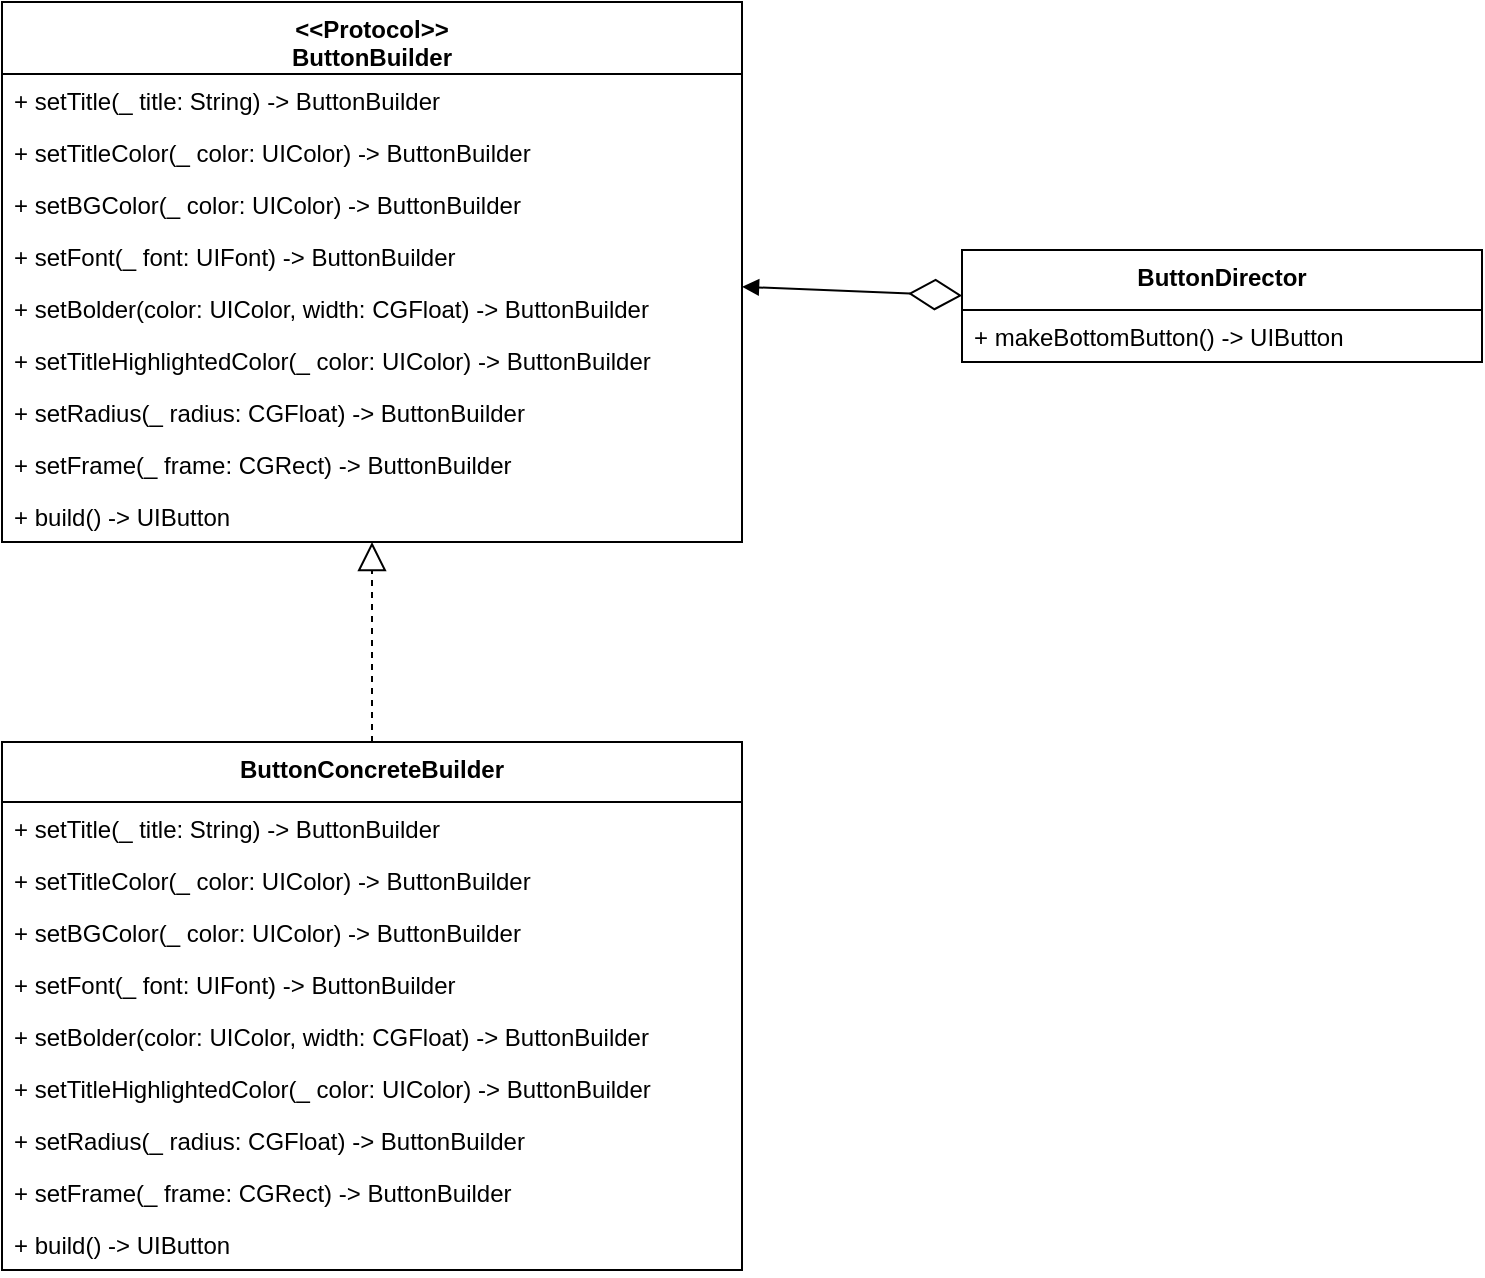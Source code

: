<mxfile version="13.7.9" type="device"><diagram id="rFGA2lZrxEe51eHB0kH6" name="페이지-1"><mxGraphModel dx="837" dy="836" grid="1" gridSize="10" guides="1" tooltips="1" connect="1" arrows="1" fold="1" page="1" pageScale="1" pageWidth="1169" pageHeight="827" math="0" shadow="0"><root><mxCell id="0"/><mxCell id="1" parent="0"/><mxCell id="UgP7WKz2ddseYL00N6ri-17" value="" style="endArrow=block;dashed=1;endFill=0;endSize=12;html=1;" parent="1" source="Xo1tOkNDxyzp-cnYck4k-1" target="UgP7WKz2ddseYL00N6ri-2" edge="1"><mxGeometry width="160" relative="1" as="geometry"><mxPoint x="345" y="450" as="sourcePoint"/><mxPoint x="170" y="400" as="targetPoint"/></mxGeometry></mxCell><mxCell id="UgP7WKz2ddseYL00N6ri-26" value="" style="endArrow=diamondThin;endFill=0;endSize=24;html=1;startArrow=block;startFill=1;" parent="1" source="UgP7WKz2ddseYL00N6ri-2" target="UgP7WKz2ddseYL00N6ri-18" edge="1"><mxGeometry width="160" relative="1" as="geometry"><mxPoint x="580" y="410" as="sourcePoint"/><mxPoint x="620" y="260" as="targetPoint"/></mxGeometry></mxCell><mxCell id="UgP7WKz2ddseYL00N6ri-2" value="&lt;&lt;Protocol&gt;&gt;&#10;ButtonBuilder" style="swimlane;fontStyle=1;align=center;verticalAlign=top;childLayout=stackLayout;horizontal=1;startSize=36;horizontalStack=0;resizeParent=1;resizeParentMax=0;resizeLast=0;collapsible=1;marginBottom=0;" parent="1" vertex="1"><mxGeometry x="160" y="100" width="370" height="270" as="geometry"/></mxCell><mxCell id="UgP7WKz2ddseYL00N6ri-5" value="+ setTitle(_ title: String) -&gt; ButtonBuilder" style="text;strokeColor=none;fillColor=none;align=left;verticalAlign=top;spacingLeft=4;spacingRight=4;overflow=hidden;rotatable=0;points=[[0,0.5],[1,0.5]];portConstraint=eastwest;" parent="UgP7WKz2ddseYL00N6ri-2" vertex="1"><mxGeometry y="36" width="370" height="26" as="geometry"/></mxCell><mxCell id="UgP7WKz2ddseYL00N6ri-6" value="+ setTitleColor(_ color: UIColor) -&gt; ButtonBuilder" style="text;strokeColor=none;fillColor=none;align=left;verticalAlign=top;spacingLeft=4;spacingRight=4;overflow=hidden;rotatable=0;points=[[0,0.5],[1,0.5]];portConstraint=eastwest;" parent="UgP7WKz2ddseYL00N6ri-2" vertex="1"><mxGeometry y="62" width="370" height="26" as="geometry"/></mxCell><mxCell id="UgP7WKz2ddseYL00N6ri-7" value="+ setBGColor(_ color: UIColor) -&gt; ButtonBuilder" style="text;strokeColor=none;fillColor=none;align=left;verticalAlign=top;spacingLeft=4;spacingRight=4;overflow=hidden;rotatable=0;points=[[0,0.5],[1,0.5]];portConstraint=eastwest;" parent="UgP7WKz2ddseYL00N6ri-2" vertex="1"><mxGeometry y="88" width="370" height="26" as="geometry"/></mxCell><mxCell id="UgP7WKz2ddseYL00N6ri-8" value="+ setFont(_ font: UIFont) -&gt; ButtonBuilder" style="text;strokeColor=none;fillColor=none;align=left;verticalAlign=top;spacingLeft=4;spacingRight=4;overflow=hidden;rotatable=0;points=[[0,0.5],[1,0.5]];portConstraint=eastwest;" parent="UgP7WKz2ddseYL00N6ri-2" vertex="1"><mxGeometry y="114" width="370" height="26" as="geometry"/></mxCell><mxCell id="UgP7WKz2ddseYL00N6ri-35" value="+ setBolder(color: UIColor, width: CGFloat) -&gt; ButtonBuilder" style="text;strokeColor=none;fillColor=none;align=left;verticalAlign=top;spacingLeft=4;spacingRight=4;overflow=hidden;rotatable=0;points=[[0,0.5],[1,0.5]];portConstraint=eastwest;" parent="UgP7WKz2ddseYL00N6ri-2" vertex="1"><mxGeometry y="140" width="370" height="26" as="geometry"/></mxCell><mxCell id="UgP7WKz2ddseYL00N6ri-34" value="+ setTitleHighlightedColor(_ color: UIColor) -&gt; ButtonBuilder" style="text;strokeColor=none;fillColor=none;align=left;verticalAlign=top;spacingLeft=4;spacingRight=4;overflow=hidden;rotatable=0;points=[[0,0.5],[1,0.5]];portConstraint=eastwest;" parent="UgP7WKz2ddseYL00N6ri-2" vertex="1"><mxGeometry y="166" width="370" height="26" as="geometry"/></mxCell><mxCell id="UgP7WKz2ddseYL00N6ri-33" value="+ setRadius(_ radius: CGFloat) -&gt; ButtonBuilder" style="text;strokeColor=none;fillColor=none;align=left;verticalAlign=top;spacingLeft=4;spacingRight=4;overflow=hidden;rotatable=0;points=[[0,0.5],[1,0.5]];portConstraint=eastwest;" parent="UgP7WKz2ddseYL00N6ri-2" vertex="1"><mxGeometry y="192" width="370" height="26" as="geometry"/></mxCell><mxCell id="UgP7WKz2ddseYL00N6ri-32" value="+ setFrame(_ frame: CGRect) -&gt; ButtonBuilder" style="text;strokeColor=none;fillColor=none;align=left;verticalAlign=top;spacingLeft=4;spacingRight=4;overflow=hidden;rotatable=0;points=[[0,0.5],[1,0.5]];portConstraint=eastwest;" parent="UgP7WKz2ddseYL00N6ri-2" vertex="1"><mxGeometry y="218" width="370" height="26" as="geometry"/></mxCell><mxCell id="Xo1tOkNDxyzp-cnYck4k-12" value="+ build() -&gt; UIButton" style="text;strokeColor=none;fillColor=none;align=left;verticalAlign=top;spacingLeft=4;spacingRight=4;overflow=hidden;rotatable=0;points=[[0,0.5],[1,0.5]];portConstraint=eastwest;" vertex="1" parent="UgP7WKz2ddseYL00N6ri-2"><mxGeometry y="244" width="370" height="26" as="geometry"/></mxCell><mxCell id="Xo1tOkNDxyzp-cnYck4k-1" value="ButtonConcreteBuilder" style="swimlane;fontStyle=1;align=center;verticalAlign=top;childLayout=stackLayout;horizontal=1;startSize=30;horizontalStack=0;resizeParent=1;resizeParentMax=0;resizeLast=0;collapsible=1;marginBottom=0;" vertex="1" parent="1"><mxGeometry x="160" y="470" width="370" height="264" as="geometry"/></mxCell><mxCell id="Xo1tOkNDxyzp-cnYck4k-4" value="+ setTitle(_ title: String) -&gt; ButtonBuilder" style="text;strokeColor=none;fillColor=none;align=left;verticalAlign=top;spacingLeft=4;spacingRight=4;overflow=hidden;rotatable=0;points=[[0,0.5],[1,0.5]];portConstraint=eastwest;" vertex="1" parent="Xo1tOkNDxyzp-cnYck4k-1"><mxGeometry y="30" width="370" height="26" as="geometry"/></mxCell><mxCell id="Xo1tOkNDxyzp-cnYck4k-5" value="+ setTitleColor(_ color: UIColor) -&gt; ButtonBuilder" style="text;strokeColor=none;fillColor=none;align=left;verticalAlign=top;spacingLeft=4;spacingRight=4;overflow=hidden;rotatable=0;points=[[0,0.5],[1,0.5]];portConstraint=eastwest;" vertex="1" parent="Xo1tOkNDxyzp-cnYck4k-1"><mxGeometry y="56" width="370" height="26" as="geometry"/></mxCell><mxCell id="Xo1tOkNDxyzp-cnYck4k-6" value="+ setBGColor(_ color: UIColor) -&gt; ButtonBuilder" style="text;strokeColor=none;fillColor=none;align=left;verticalAlign=top;spacingLeft=4;spacingRight=4;overflow=hidden;rotatable=0;points=[[0,0.5],[1,0.5]];portConstraint=eastwest;" vertex="1" parent="Xo1tOkNDxyzp-cnYck4k-1"><mxGeometry y="82" width="370" height="26" as="geometry"/></mxCell><mxCell id="Xo1tOkNDxyzp-cnYck4k-7" value="+ setFont(_ font: UIFont) -&gt; ButtonBuilder" style="text;strokeColor=none;fillColor=none;align=left;verticalAlign=top;spacingLeft=4;spacingRight=4;overflow=hidden;rotatable=0;points=[[0,0.5],[1,0.5]];portConstraint=eastwest;" vertex="1" parent="Xo1tOkNDxyzp-cnYck4k-1"><mxGeometry y="108" width="370" height="26" as="geometry"/></mxCell><mxCell id="Xo1tOkNDxyzp-cnYck4k-8" value="+ setBolder(color: UIColor, width: CGFloat) -&gt; ButtonBuilder" style="text;strokeColor=none;fillColor=none;align=left;verticalAlign=top;spacingLeft=4;spacingRight=4;overflow=hidden;rotatable=0;points=[[0,0.5],[1,0.5]];portConstraint=eastwest;" vertex="1" parent="Xo1tOkNDxyzp-cnYck4k-1"><mxGeometry y="134" width="370" height="26" as="geometry"/></mxCell><mxCell id="Xo1tOkNDxyzp-cnYck4k-9" value="+ setTitleHighlightedColor(_ color: UIColor) -&gt; ButtonBuilder" style="text;strokeColor=none;fillColor=none;align=left;verticalAlign=top;spacingLeft=4;spacingRight=4;overflow=hidden;rotatable=0;points=[[0,0.5],[1,0.5]];portConstraint=eastwest;" vertex="1" parent="Xo1tOkNDxyzp-cnYck4k-1"><mxGeometry y="160" width="370" height="26" as="geometry"/></mxCell><mxCell id="Xo1tOkNDxyzp-cnYck4k-10" value="+ setRadius(_ radius: CGFloat) -&gt; ButtonBuilder" style="text;strokeColor=none;fillColor=none;align=left;verticalAlign=top;spacingLeft=4;spacingRight=4;overflow=hidden;rotatable=0;points=[[0,0.5],[1,0.5]];portConstraint=eastwest;" vertex="1" parent="Xo1tOkNDxyzp-cnYck4k-1"><mxGeometry y="186" width="370" height="26" as="geometry"/></mxCell><mxCell id="Xo1tOkNDxyzp-cnYck4k-11" value="+ setFrame(_ frame: CGRect) -&gt; ButtonBuilder" style="text;strokeColor=none;fillColor=none;align=left;verticalAlign=top;spacingLeft=4;spacingRight=4;overflow=hidden;rotatable=0;points=[[0,0.5],[1,0.5]];portConstraint=eastwest;" vertex="1" parent="Xo1tOkNDxyzp-cnYck4k-1"><mxGeometry y="212" width="370" height="26" as="geometry"/></mxCell><mxCell id="Xo1tOkNDxyzp-cnYck4k-13" value="+ build() -&gt; UIButton" style="text;strokeColor=none;fillColor=none;align=left;verticalAlign=top;spacingLeft=4;spacingRight=4;overflow=hidden;rotatable=0;points=[[0,0.5],[1,0.5]];portConstraint=eastwest;" vertex="1" parent="Xo1tOkNDxyzp-cnYck4k-1"><mxGeometry y="238" width="370" height="26" as="geometry"/></mxCell><mxCell id="UgP7WKz2ddseYL00N6ri-18" value="ButtonDirector" style="swimlane;fontStyle=1;align=center;verticalAlign=top;childLayout=stackLayout;horizontal=1;startSize=30;horizontalStack=0;resizeParent=1;resizeParentMax=0;resizeLast=0;collapsible=1;marginBottom=0;" parent="1" vertex="1"><mxGeometry x="640" y="224" width="260" height="56" as="geometry"/></mxCell><mxCell id="UgP7WKz2ddseYL00N6ri-21" value="+ makeBottomButton() -&gt; UIButton" style="text;strokeColor=none;fillColor=none;align=left;verticalAlign=top;spacingLeft=4;spacingRight=4;overflow=hidden;rotatable=0;points=[[0,0.5],[1,0.5]];portConstraint=eastwest;" parent="UgP7WKz2ddseYL00N6ri-18" vertex="1"><mxGeometry y="30" width="260" height="26" as="geometry"/></mxCell></root></mxGraphModel></diagram></mxfile>